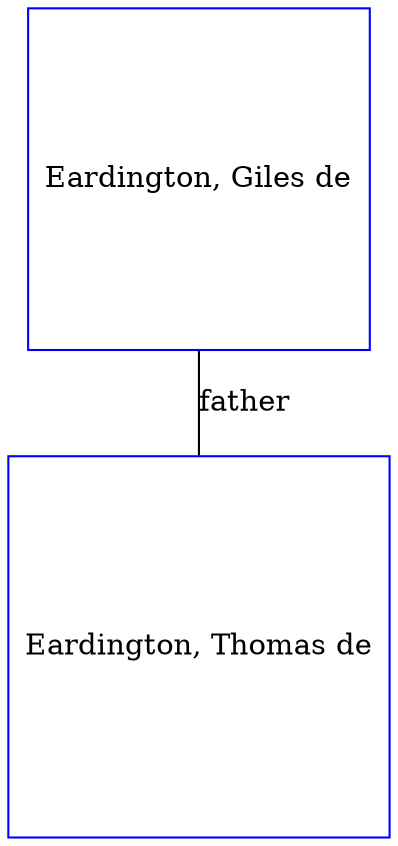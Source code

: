 digraph D {
    edge [dir=none];    node [shape=box];    "019808"   [label="Eardington, Thomas de", shape=box, regular=1, color="blue"] ;
"019807"   [label="Eardington, Giles de", shape=box, regular=1, color="blue"] ;
019807->019808 [label="father",arrowsize=0.0]; 
}
